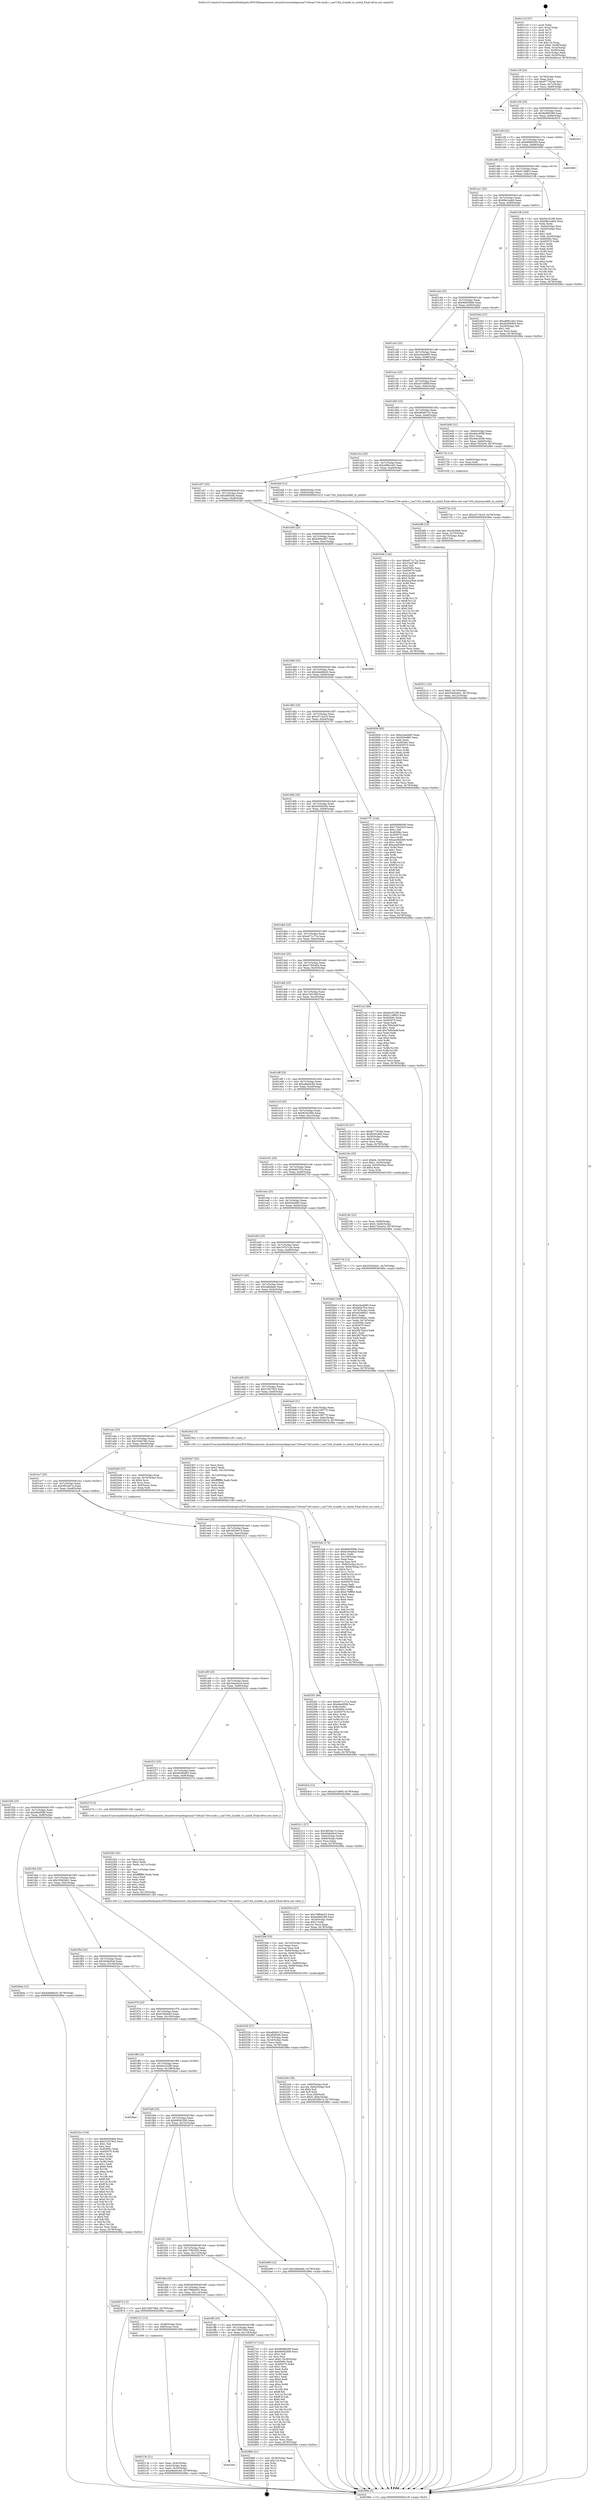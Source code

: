 digraph "0x401c10" {
  label = "0x401c10 (/mnt/c/Users/mathe/Desktop/tcc/POCII/binaries/extr_linuxdriversmediapcisaa7164saa7164-cards.c_saa7164_i2caddr_to_unitid_Final-ollvm.out::main(0))"
  labelloc = "t"
  node[shape=record]

  Entry [label="",width=0.3,height=0.3,shape=circle,fillcolor=black,style=filled]
  "0x401c3f" [label="{
     0x401c3f [23]\l
     | [instrs]\l
     &nbsp;&nbsp;0x401c3f \<+3\>: mov -0x78(%rbp),%eax\l
     &nbsp;&nbsp;0x401c42 \<+2\>: mov %eax,%ecx\l
     &nbsp;&nbsp;0x401c44 \<+6\>: sub $0x8777934d,%ecx\l
     &nbsp;&nbsp;0x401c4a \<+3\>: mov %eax,-0x7c(%rbp)\l
     &nbsp;&nbsp;0x401c4d \<+3\>: mov %ecx,-0x80(%rbp)\l
     &nbsp;&nbsp;0x401c50 \<+6\>: je 000000000040273a \<main+0xb2a\>\l
  }"]
  "0x40273a" [label="{
     0x40273a\l
  }", style=dashed]
  "0x401c56" [label="{
     0x401c56 [25]\l
     | [instrs]\l
     &nbsp;&nbsp;0x401c56 \<+5\>: jmp 0000000000401c5b \<main+0x4b\>\l
     &nbsp;&nbsp;0x401c5b \<+3\>: mov -0x7c(%rbp),%eax\l
     &nbsp;&nbsp;0x401c5e \<+5\>: sub $0x8e660289,%eax\l
     &nbsp;&nbsp;0x401c63 \<+6\>: mov %eax,-0x84(%rbp)\l
     &nbsp;&nbsp;0x401c69 \<+6\>: je 0000000000402031 \<main+0x421\>\l
  }"]
  Exit [label="",width=0.3,height=0.3,shape=circle,fillcolor=black,style=filled,peripheries=2]
  "0x402031" [label="{
     0x402031\l
  }", style=dashed]
  "0x401c6f" [label="{
     0x401c6f [25]\l
     | [instrs]\l
     &nbsp;&nbsp;0x401c6f \<+5\>: jmp 0000000000401c74 \<main+0x64\>\l
     &nbsp;&nbsp;0x401c74 \<+3\>: mov -0x7c(%rbp),%eax\l
     &nbsp;&nbsp;0x401c77 \<+5\>: sub $0x9099b590,%eax\l
     &nbsp;&nbsp;0x401c7c \<+6\>: mov %eax,-0x88(%rbp)\l
     &nbsp;&nbsp;0x401c82 \<+6\>: je 0000000000402960 \<main+0xd50\>\l
  }"]
  "0x40200c" [label="{
     0x40200c\l
  }", style=dashed]
  "0x402960" [label="{
     0x402960\l
  }", style=dashed]
  "0x401c88" [label="{
     0x401c88 [25]\l
     | [instrs]\l
     &nbsp;&nbsp;0x401c88 \<+5\>: jmp 0000000000401c8d \<main+0x7d\>\l
     &nbsp;&nbsp;0x401c8d \<+3\>: mov -0x7c(%rbp),%eax\l
     &nbsp;&nbsp;0x401c90 \<+5\>: sub $0x91168fc3,%eax\l
     &nbsp;&nbsp;0x401c95 \<+6\>: mov %eax,-0x8c(%rbp)\l
     &nbsp;&nbsp;0x401c9b \<+6\>: je 00000000004021fb \<main+0x5eb\>\l
  }"]
  "0x402880" [label="{
     0x402880 [21]\l
     | [instrs]\l
     &nbsp;&nbsp;0x402880 \<+3\>: mov -0x38(%rbp),%eax\l
     &nbsp;&nbsp;0x402883 \<+7\>: add $0x118,%rsp\l
     &nbsp;&nbsp;0x40288a \<+1\>: pop %rbx\l
     &nbsp;&nbsp;0x40288b \<+2\>: pop %r12\l
     &nbsp;&nbsp;0x40288d \<+2\>: pop %r13\l
     &nbsp;&nbsp;0x40288f \<+2\>: pop %r14\l
     &nbsp;&nbsp;0x402891 \<+2\>: pop %r15\l
     &nbsp;&nbsp;0x402893 \<+1\>: pop %rbp\l
     &nbsp;&nbsp;0x402894 \<+1\>: ret\l
  }"]
  "0x4021fb" [label="{
     0x4021fb [103]\l
     | [instrs]\l
     &nbsp;&nbsp;0x4021fb \<+5\>: mov $0x64c522f6,%eax\l
     &nbsp;&nbsp;0x402200 \<+5\>: mov $0x98e1ede0,%ecx\l
     &nbsp;&nbsp;0x402205 \<+2\>: xor %edx,%edx\l
     &nbsp;&nbsp;0x402207 \<+3\>: mov -0x64(%rbp),%esi\l
     &nbsp;&nbsp;0x40220a \<+3\>: cmp -0x54(%rbp),%esi\l
     &nbsp;&nbsp;0x40220d \<+4\>: setl %dil\l
     &nbsp;&nbsp;0x402211 \<+4\>: and $0x1,%dil\l
     &nbsp;&nbsp;0x402215 \<+4\>: mov %dil,-0x29(%rbp)\l
     &nbsp;&nbsp;0x402219 \<+7\>: mov 0x40506c,%esi\l
     &nbsp;&nbsp;0x402220 \<+8\>: mov 0x405070,%r8d\l
     &nbsp;&nbsp;0x402228 \<+3\>: sub $0x1,%edx\l
     &nbsp;&nbsp;0x40222b \<+3\>: mov %esi,%r9d\l
     &nbsp;&nbsp;0x40222e \<+3\>: add %edx,%r9d\l
     &nbsp;&nbsp;0x402231 \<+4\>: imul %r9d,%esi\l
     &nbsp;&nbsp;0x402235 \<+3\>: and $0x1,%esi\l
     &nbsp;&nbsp;0x402238 \<+3\>: cmp $0x0,%esi\l
     &nbsp;&nbsp;0x40223b \<+4\>: sete %dil\l
     &nbsp;&nbsp;0x40223f \<+4\>: cmp $0xa,%r8d\l
     &nbsp;&nbsp;0x402243 \<+4\>: setl %r10b\l
     &nbsp;&nbsp;0x402247 \<+3\>: mov %dil,%r11b\l
     &nbsp;&nbsp;0x40224a \<+3\>: and %r10b,%r11b\l
     &nbsp;&nbsp;0x40224d \<+3\>: xor %r10b,%dil\l
     &nbsp;&nbsp;0x402250 \<+3\>: or %dil,%r11b\l
     &nbsp;&nbsp;0x402253 \<+4\>: test $0x1,%r11b\l
     &nbsp;&nbsp;0x402257 \<+3\>: cmovne %ecx,%eax\l
     &nbsp;&nbsp;0x40225a \<+3\>: mov %eax,-0x78(%rbp)\l
     &nbsp;&nbsp;0x40225d \<+5\>: jmp 000000000040296e \<main+0xd5e\>\l
  }"]
  "0x401ca1" [label="{
     0x401ca1 [25]\l
     | [instrs]\l
     &nbsp;&nbsp;0x401ca1 \<+5\>: jmp 0000000000401ca6 \<main+0x96\>\l
     &nbsp;&nbsp;0x401ca6 \<+3\>: mov -0x7c(%rbp),%eax\l
     &nbsp;&nbsp;0x401ca9 \<+5\>: sub $0x98e1ede0,%eax\l
     &nbsp;&nbsp;0x401cae \<+6\>: mov %eax,-0x90(%rbp)\l
     &nbsp;&nbsp;0x401cb4 \<+6\>: je 0000000000402262 \<main+0x652\>\l
  }"]
  "0x40272e" [label="{
     0x40272e [12]\l
     | [instrs]\l
     &nbsp;&nbsp;0x40272e \<+7\>: movl $0xcd714a18,-0x78(%rbp)\l
     &nbsp;&nbsp;0x402735 \<+5\>: jmp 000000000040296e \<main+0xd5e\>\l
  }"]
  "0x402262" [label="{
     0x402262 [27]\l
     | [instrs]\l
     &nbsp;&nbsp;0x402262 \<+5\>: mov $0xa99b1a02,%eax\l
     &nbsp;&nbsp;0x402267 \<+5\>: mov $0x46280d03,%ecx\l
     &nbsp;&nbsp;0x40226c \<+3\>: mov -0x29(%rbp),%dl\l
     &nbsp;&nbsp;0x40226f \<+3\>: test $0x1,%dl\l
     &nbsp;&nbsp;0x402272 \<+3\>: cmovne %ecx,%eax\l
     &nbsp;&nbsp;0x402275 \<+3\>: mov %eax,-0x78(%rbp)\l
     &nbsp;&nbsp;0x402278 \<+5\>: jmp 000000000040296e \<main+0xd5e\>\l
  }"]
  "0x401cba" [label="{
     0x401cba [25]\l
     | [instrs]\l
     &nbsp;&nbsp;0x401cba \<+5\>: jmp 0000000000401cbf \<main+0xaf\>\l
     &nbsp;&nbsp;0x401cbf \<+3\>: mov -0x7c(%rbp),%eax\l
     &nbsp;&nbsp;0x401cc2 \<+5\>: sub $0x9e63948e,%eax\l
     &nbsp;&nbsp;0x401cc7 \<+6\>: mov %eax,-0x94(%rbp)\l
     &nbsp;&nbsp;0x401ccd \<+6\>: je 00000000004028b9 \<main+0xca9\>\l
  }"]
  "0x4025f1" [label="{
     0x4025f1 [89]\l
     | [instrs]\l
     &nbsp;&nbsp;0x4025f1 \<+5\>: mov $0xe071c71a,%edx\l
     &nbsp;&nbsp;0x4025f6 \<+5\>: mov $0x46e0f5f6,%esi\l
     &nbsp;&nbsp;0x4025fb \<+3\>: xor %r8d,%r8d\l
     &nbsp;&nbsp;0x4025fe \<+8\>: mov 0x40506c,%r9d\l
     &nbsp;&nbsp;0x402606 \<+8\>: mov 0x405070,%r10d\l
     &nbsp;&nbsp;0x40260e \<+4\>: sub $0x1,%r8d\l
     &nbsp;&nbsp;0x402612 \<+3\>: mov %r9d,%r11d\l
     &nbsp;&nbsp;0x402615 \<+3\>: add %r8d,%r11d\l
     &nbsp;&nbsp;0x402618 \<+4\>: imul %r11d,%r9d\l
     &nbsp;&nbsp;0x40261c \<+4\>: and $0x1,%r9d\l
     &nbsp;&nbsp;0x402620 \<+4\>: cmp $0x0,%r9d\l
     &nbsp;&nbsp;0x402624 \<+3\>: sete %bl\l
     &nbsp;&nbsp;0x402627 \<+4\>: cmp $0xa,%r10d\l
     &nbsp;&nbsp;0x40262b \<+4\>: setl %r14b\l
     &nbsp;&nbsp;0x40262f \<+3\>: mov %bl,%r15b\l
     &nbsp;&nbsp;0x402632 \<+3\>: and %r14b,%r15b\l
     &nbsp;&nbsp;0x402635 \<+3\>: xor %r14b,%bl\l
     &nbsp;&nbsp;0x402638 \<+3\>: or %bl,%r15b\l
     &nbsp;&nbsp;0x40263b \<+4\>: test $0x1,%r15b\l
     &nbsp;&nbsp;0x40263f \<+3\>: cmovne %esi,%edx\l
     &nbsp;&nbsp;0x402642 \<+3\>: mov %edx,-0x78(%rbp)\l
     &nbsp;&nbsp;0x402645 \<+5\>: jmp 000000000040296e \<main+0xd5e\>\l
  }"]
  "0x4028b9" [label="{
     0x4028b9\l
  }", style=dashed]
  "0x401cd3" [label="{
     0x401cd3 [25]\l
     | [instrs]\l
     &nbsp;&nbsp;0x401cd3 \<+5\>: jmp 0000000000401cd8 \<main+0xc8\>\l
     &nbsp;&nbsp;0x401cd8 \<+3\>: mov -0x7c(%rbp),%eax\l
     &nbsp;&nbsp;0x401cdb \<+5\>: sub $0xa24ed485,%eax\l
     &nbsp;&nbsp;0x401ce0 \<+6\>: mov %eax,-0x98(%rbp)\l
     &nbsp;&nbsp;0x401ce6 \<+6\>: je 000000000040293f \<main+0xd2f\>\l
  }"]
  "0x402512" [label="{
     0x402512 [25]\l
     | [instrs]\l
     &nbsp;&nbsp;0x402512 \<+7\>: movl $0x0,-0x74(%rbp)\l
     &nbsp;&nbsp;0x402519 \<+7\>: movl $0x530d2bd1,-0x78(%rbp)\l
     &nbsp;&nbsp;0x402520 \<+6\>: mov %eax,-0x12c(%rbp)\l
     &nbsp;&nbsp;0x402526 \<+5\>: jmp 000000000040296e \<main+0xd5e\>\l
  }"]
  "0x40293f" [label="{
     0x40293f\l
  }", style=dashed]
  "0x401cec" [label="{
     0x401cec [25]\l
     | [instrs]\l
     &nbsp;&nbsp;0x401cec \<+5\>: jmp 0000000000401cf1 \<main+0xe1\>\l
     &nbsp;&nbsp;0x401cf1 \<+3\>: mov -0x7c(%rbp),%eax\l
     &nbsp;&nbsp;0x401cf4 \<+5\>: sub $0xa47cd00f,%eax\l
     &nbsp;&nbsp;0x401cf9 \<+6\>: mov %eax,-0x9c(%rbp)\l
     &nbsp;&nbsp;0x401cff \<+6\>: je 00000000004024d0 \<main+0x8c0\>\l
  }"]
  "0x4024fb" [label="{
     0x4024fb [23]\l
     | [instrs]\l
     &nbsp;&nbsp;0x4024fb \<+10\>: movabs $0x4030b6,%rdi\l
     &nbsp;&nbsp;0x402505 \<+3\>: mov %eax,-0x70(%rbp)\l
     &nbsp;&nbsp;0x402508 \<+3\>: mov -0x70(%rbp),%esi\l
     &nbsp;&nbsp;0x40250b \<+2\>: mov $0x0,%al\l
     &nbsp;&nbsp;0x40250d \<+5\>: call 0000000000401040 \<printf@plt\>\l
     | [calls]\l
     &nbsp;&nbsp;0x401040 \{1\} (unknown)\l
  }"]
  "0x4024d0" [label="{
     0x4024d0 [31]\l
     | [instrs]\l
     &nbsp;&nbsp;0x4024d0 \<+3\>: mov -0x64(%rbp),%eax\l
     &nbsp;&nbsp;0x4024d3 \<+5\>: sub $0xddcc85f6,%eax\l
     &nbsp;&nbsp;0x4024d8 \<+3\>: add $0x1,%eax\l
     &nbsp;&nbsp;0x4024db \<+5\>: add $0xddcc85f6,%eax\l
     &nbsp;&nbsp;0x4024e0 \<+3\>: mov %eax,-0x64(%rbp)\l
     &nbsp;&nbsp;0x4024e3 \<+7\>: movl $0xe72b5a54,-0x78(%rbp)\l
     &nbsp;&nbsp;0x4024ea \<+5\>: jmp 000000000040296e \<main+0xd5e\>\l
  }"]
  "0x401d05" [label="{
     0x401d05 [25]\l
     | [instrs]\l
     &nbsp;&nbsp;0x401d05 \<+5\>: jmp 0000000000401d0a \<main+0xfa\>\l
     &nbsp;&nbsp;0x401d0a \<+3\>: mov -0x7c(%rbp),%eax\l
     &nbsp;&nbsp;0x401d0d \<+5\>: sub $0xa8040133,%eax\l
     &nbsp;&nbsp;0x401d12 \<+6\>: mov %eax,-0xa0(%rbp)\l
     &nbsp;&nbsp;0x401d18 \<+6\>: je 0000000000402722 \<main+0xb12\>\l
  }"]
  "0x4023eb" [label="{
     0x4023eb [174]\l
     | [instrs]\l
     &nbsp;&nbsp;0x4023eb \<+5\>: mov $0x9e63948e,%ecx\l
     &nbsp;&nbsp;0x4023f0 \<+5\>: mov $0x6185e0a5,%edx\l
     &nbsp;&nbsp;0x4023f5 \<+3\>: mov $0x1,%r8b\l
     &nbsp;&nbsp;0x4023f8 \<+6\>: mov -0x128(%rbp),%esi\l
     &nbsp;&nbsp;0x4023fe \<+3\>: imul %eax,%esi\l
     &nbsp;&nbsp;0x402401 \<+3\>: movslq %esi,%r9\l
     &nbsp;&nbsp;0x402404 \<+4\>: mov -0x60(%rbp),%r10\l
     &nbsp;&nbsp;0x402408 \<+4\>: movslq -0x64(%rbp),%r11\l
     &nbsp;&nbsp;0x40240c \<+4\>: shl $0x4,%r11\l
     &nbsp;&nbsp;0x402410 \<+3\>: add %r11,%r10\l
     &nbsp;&nbsp;0x402413 \<+4\>: mov 0x8(%r10),%r10\l
     &nbsp;&nbsp;0x402417 \<+3\>: mov %r9,(%r10)\l
     &nbsp;&nbsp;0x40241a \<+7\>: mov 0x40506c,%eax\l
     &nbsp;&nbsp;0x402421 \<+7\>: mov 0x405070,%esi\l
     &nbsp;&nbsp;0x402428 \<+2\>: mov %eax,%edi\l
     &nbsp;&nbsp;0x40242a \<+6\>: sub $0xb75fff66,%edi\l
     &nbsp;&nbsp;0x402430 \<+3\>: sub $0x1,%edi\l
     &nbsp;&nbsp;0x402433 \<+6\>: add $0xb75fff66,%edi\l
     &nbsp;&nbsp;0x402439 \<+3\>: imul %edi,%eax\l
     &nbsp;&nbsp;0x40243c \<+3\>: and $0x1,%eax\l
     &nbsp;&nbsp;0x40243f \<+3\>: cmp $0x0,%eax\l
     &nbsp;&nbsp;0x402442 \<+3\>: sete %bl\l
     &nbsp;&nbsp;0x402445 \<+3\>: cmp $0xa,%esi\l
     &nbsp;&nbsp;0x402448 \<+4\>: setl %r14b\l
     &nbsp;&nbsp;0x40244c \<+3\>: mov %bl,%r15b\l
     &nbsp;&nbsp;0x40244f \<+4\>: xor $0xff,%r15b\l
     &nbsp;&nbsp;0x402453 \<+3\>: mov %r14b,%r12b\l
     &nbsp;&nbsp;0x402456 \<+4\>: xor $0xff,%r12b\l
     &nbsp;&nbsp;0x40245a \<+4\>: xor $0x1,%r8b\l
     &nbsp;&nbsp;0x40245e \<+3\>: mov %r15b,%r13b\l
     &nbsp;&nbsp;0x402461 \<+4\>: and $0xff,%r13b\l
     &nbsp;&nbsp;0x402465 \<+3\>: and %r8b,%bl\l
     &nbsp;&nbsp;0x402468 \<+3\>: mov %r12b,%al\l
     &nbsp;&nbsp;0x40246b \<+2\>: and $0xff,%al\l
     &nbsp;&nbsp;0x40246d \<+3\>: and %r8b,%r14b\l
     &nbsp;&nbsp;0x402470 \<+3\>: or %bl,%r13b\l
     &nbsp;&nbsp;0x402473 \<+3\>: or %r14b,%al\l
     &nbsp;&nbsp;0x402476 \<+3\>: xor %al,%r13b\l
     &nbsp;&nbsp;0x402479 \<+3\>: or %r12b,%r15b\l
     &nbsp;&nbsp;0x40247c \<+4\>: xor $0xff,%r15b\l
     &nbsp;&nbsp;0x402480 \<+4\>: or $0x1,%r8b\l
     &nbsp;&nbsp;0x402484 \<+3\>: and %r8b,%r15b\l
     &nbsp;&nbsp;0x402487 \<+3\>: or %r15b,%r13b\l
     &nbsp;&nbsp;0x40248a \<+4\>: test $0x1,%r13b\l
     &nbsp;&nbsp;0x40248e \<+3\>: cmovne %edx,%ecx\l
     &nbsp;&nbsp;0x402491 \<+3\>: mov %ecx,-0x78(%rbp)\l
     &nbsp;&nbsp;0x402494 \<+5\>: jmp 000000000040296e \<main+0xd5e\>\l
  }"]
  "0x402722" [label="{
     0x402722 [12]\l
     | [instrs]\l
     &nbsp;&nbsp;0x402722 \<+4\>: mov -0x60(%rbp),%rax\l
     &nbsp;&nbsp;0x402726 \<+3\>: mov %rax,%rdi\l
     &nbsp;&nbsp;0x402729 \<+5\>: call 0000000000401030 \<free@plt\>\l
     | [calls]\l
     &nbsp;&nbsp;0x401030 \{1\} (unknown)\l
  }"]
  "0x401d1e" [label="{
     0x401d1e [25]\l
     | [instrs]\l
     &nbsp;&nbsp;0x401d1e \<+5\>: jmp 0000000000401d23 \<main+0x113\>\l
     &nbsp;&nbsp;0x401d23 \<+3\>: mov -0x7c(%rbp),%eax\l
     &nbsp;&nbsp;0x401d26 \<+5\>: sub $0xa99b1a02,%eax\l
     &nbsp;&nbsp;0x401d2b \<+6\>: mov %eax,-0xa4(%rbp)\l
     &nbsp;&nbsp;0x401d31 \<+6\>: je 00000000004024ef \<main+0x8df\>\l
  }"]
  "0x4023b7" [label="{
     0x4023b7 [52]\l
     | [instrs]\l
     &nbsp;&nbsp;0x4023b7 \<+2\>: xor %ecx,%ecx\l
     &nbsp;&nbsp;0x4023b9 \<+5\>: mov $0x2,%edx\l
     &nbsp;&nbsp;0x4023be \<+6\>: mov %edx,-0x124(%rbp)\l
     &nbsp;&nbsp;0x4023c4 \<+1\>: cltd\l
     &nbsp;&nbsp;0x4023c5 \<+6\>: mov -0x124(%rbp),%esi\l
     &nbsp;&nbsp;0x4023cb \<+2\>: idiv %esi\l
     &nbsp;&nbsp;0x4023cd \<+6\>: imul $0xfffffffe,%edx,%edx\l
     &nbsp;&nbsp;0x4023d3 \<+2\>: mov %ecx,%edi\l
     &nbsp;&nbsp;0x4023d5 \<+2\>: sub %edx,%edi\l
     &nbsp;&nbsp;0x4023d7 \<+2\>: mov %ecx,%edx\l
     &nbsp;&nbsp;0x4023d9 \<+3\>: sub $0x1,%edx\l
     &nbsp;&nbsp;0x4023dc \<+2\>: add %edx,%edi\l
     &nbsp;&nbsp;0x4023de \<+2\>: sub %edi,%ecx\l
     &nbsp;&nbsp;0x4023e0 \<+6\>: mov %ecx,-0x128(%rbp)\l
     &nbsp;&nbsp;0x4023e6 \<+5\>: call 0000000000401160 \<next_i\>\l
     | [calls]\l
     &nbsp;&nbsp;0x401160 \{1\} (/mnt/c/Users/mathe/Desktop/tcc/POCII/binaries/extr_linuxdriversmediapcisaa7164saa7164-cards.c_saa7164_i2caddr_to_unitid_Final-ollvm.out::next_i)\l
  }"]
  "0x4024ef" [label="{
     0x4024ef [12]\l
     | [instrs]\l
     &nbsp;&nbsp;0x4024ef \<+4\>: mov -0x60(%rbp),%rdi\l
     &nbsp;&nbsp;0x4024f3 \<+3\>: mov -0x50(%rbp),%esi\l
     &nbsp;&nbsp;0x4024f6 \<+5\>: call 0000000000401410 \<saa7164_i2mymycaddr_to_unitid\>\l
     | [calls]\l
     &nbsp;&nbsp;0x401410 \{1\} (/mnt/c/Users/mathe/Desktop/tcc/POCII/binaries/extr_linuxdriversmediapcisaa7164saa7164-cards.c_saa7164_i2caddr_to_unitid_Final-ollvm.out::saa7164_i2mymycaddr_to_unitid)\l
  }"]
  "0x401d37" [label="{
     0x401d37 [25]\l
     | [instrs]\l
     &nbsp;&nbsp;0x401d37 \<+5\>: jmp 0000000000401d3c \<main+0x12c\>\l
     &nbsp;&nbsp;0x401d3c \<+3\>: mov -0x7c(%rbp),%eax\l
     &nbsp;&nbsp;0x401d3f \<+5\>: sub $0xaf4f5a9c,%eax\l
     &nbsp;&nbsp;0x401d44 \<+6\>: mov %eax,-0xa8(%rbp)\l
     &nbsp;&nbsp;0x401d4a \<+6\>: je 0000000000402546 \<main+0x936\>\l
  }"]
  "0x4022eb" [label="{
     0x4022eb [38]\l
     | [instrs]\l
     &nbsp;&nbsp;0x4022eb \<+4\>: mov -0x60(%rbp),%rdi\l
     &nbsp;&nbsp;0x4022ef \<+4\>: movslq -0x64(%rbp),%r8\l
     &nbsp;&nbsp;0x4022f3 \<+4\>: shl $0x4,%r8\l
     &nbsp;&nbsp;0x4022f7 \<+3\>: add %r8,%rdi\l
     &nbsp;&nbsp;0x4022fa \<+4\>: mov %rax,0x8(%rdi)\l
     &nbsp;&nbsp;0x4022fe \<+7\>: movl $0x0,-0x6c(%rbp)\l
     &nbsp;&nbsp;0x402305 \<+7\>: movl $0x3d539e7d,-0x78(%rbp)\l
     &nbsp;&nbsp;0x40230c \<+5\>: jmp 000000000040296e \<main+0xd5e\>\l
  }"]
  "0x402546" [label="{
     0x402546 [144]\l
     | [instrs]\l
     &nbsp;&nbsp;0x402546 \<+5\>: mov $0xe071c71a,%eax\l
     &nbsp;&nbsp;0x40254b \<+5\>: mov $0x334d7df2,%ecx\l
     &nbsp;&nbsp;0x402550 \<+2\>: mov $0x1,%dl\l
     &nbsp;&nbsp;0x402552 \<+7\>: mov 0x40506c,%esi\l
     &nbsp;&nbsp;0x402559 \<+7\>: mov 0x405070,%edi\l
     &nbsp;&nbsp;0x402560 \<+3\>: mov %esi,%r8d\l
     &nbsp;&nbsp;0x402563 \<+7\>: sub $0xb2a28a0,%r8d\l
     &nbsp;&nbsp;0x40256a \<+4\>: sub $0x1,%r8d\l
     &nbsp;&nbsp;0x40256e \<+7\>: add $0xb2a28a0,%r8d\l
     &nbsp;&nbsp;0x402575 \<+4\>: imul %r8d,%esi\l
     &nbsp;&nbsp;0x402579 \<+3\>: and $0x1,%esi\l
     &nbsp;&nbsp;0x40257c \<+3\>: cmp $0x0,%esi\l
     &nbsp;&nbsp;0x40257f \<+4\>: sete %r9b\l
     &nbsp;&nbsp;0x402583 \<+3\>: cmp $0xa,%edi\l
     &nbsp;&nbsp;0x402586 \<+4\>: setl %r10b\l
     &nbsp;&nbsp;0x40258a \<+3\>: mov %r9b,%r11b\l
     &nbsp;&nbsp;0x40258d \<+4\>: xor $0xff,%r11b\l
     &nbsp;&nbsp;0x402591 \<+3\>: mov %r10b,%bl\l
     &nbsp;&nbsp;0x402594 \<+3\>: xor $0xff,%bl\l
     &nbsp;&nbsp;0x402597 \<+3\>: xor $0x0,%dl\l
     &nbsp;&nbsp;0x40259a \<+3\>: mov %r11b,%r14b\l
     &nbsp;&nbsp;0x40259d \<+4\>: and $0x0,%r14b\l
     &nbsp;&nbsp;0x4025a1 \<+3\>: and %dl,%r9b\l
     &nbsp;&nbsp;0x4025a4 \<+3\>: mov %bl,%r15b\l
     &nbsp;&nbsp;0x4025a7 \<+4\>: and $0x0,%r15b\l
     &nbsp;&nbsp;0x4025ab \<+3\>: and %dl,%r10b\l
     &nbsp;&nbsp;0x4025ae \<+3\>: or %r9b,%r14b\l
     &nbsp;&nbsp;0x4025b1 \<+3\>: or %r10b,%r15b\l
     &nbsp;&nbsp;0x4025b4 \<+3\>: xor %r15b,%r14b\l
     &nbsp;&nbsp;0x4025b7 \<+3\>: or %bl,%r11b\l
     &nbsp;&nbsp;0x4025ba \<+4\>: xor $0xff,%r11b\l
     &nbsp;&nbsp;0x4025be \<+3\>: or $0x0,%dl\l
     &nbsp;&nbsp;0x4025c1 \<+3\>: and %dl,%r11b\l
     &nbsp;&nbsp;0x4025c4 \<+3\>: or %r11b,%r14b\l
     &nbsp;&nbsp;0x4025c7 \<+4\>: test $0x1,%r14b\l
     &nbsp;&nbsp;0x4025cb \<+3\>: cmovne %ecx,%eax\l
     &nbsp;&nbsp;0x4025ce \<+3\>: mov %eax,-0x78(%rbp)\l
     &nbsp;&nbsp;0x4025d1 \<+5\>: jmp 000000000040296e \<main+0xd5e\>\l
  }"]
  "0x401d50" [label="{
     0x401d50 [25]\l
     | [instrs]\l
     &nbsp;&nbsp;0x401d50 \<+5\>: jmp 0000000000401d55 \<main+0x145\>\l
     &nbsp;&nbsp;0x401d55 \<+3\>: mov -0x7c(%rbp),%eax\l
     &nbsp;&nbsp;0x401d58 \<+5\>: sub $0xb50bc6b7,%eax\l
     &nbsp;&nbsp;0x401d5d \<+6\>: mov %eax,-0xac(%rbp)\l
     &nbsp;&nbsp;0x401d63 \<+6\>: je 0000000000402895 \<main+0xc85\>\l
  }"]
  "0x4022b6" [label="{
     0x4022b6 [53]\l
     | [instrs]\l
     &nbsp;&nbsp;0x4022b6 \<+6\>: mov -0x120(%rbp),%ecx\l
     &nbsp;&nbsp;0x4022bc \<+3\>: imul %eax,%ecx\l
     &nbsp;&nbsp;0x4022bf \<+3\>: movslq %ecx,%r8\l
     &nbsp;&nbsp;0x4022c2 \<+4\>: mov -0x60(%rbp),%r9\l
     &nbsp;&nbsp;0x4022c6 \<+4\>: movslq -0x64(%rbp),%r10\l
     &nbsp;&nbsp;0x4022ca \<+4\>: shl $0x4,%r10\l
     &nbsp;&nbsp;0x4022ce \<+3\>: add %r10,%r9\l
     &nbsp;&nbsp;0x4022d1 \<+3\>: mov %r8,(%r9)\l
     &nbsp;&nbsp;0x4022d4 \<+7\>: movl $0x1,-0x68(%rbp)\l
     &nbsp;&nbsp;0x4022db \<+4\>: movslq -0x68(%rbp),%r8\l
     &nbsp;&nbsp;0x4022df \<+4\>: shl $0x3,%r8\l
     &nbsp;&nbsp;0x4022e3 \<+3\>: mov %r8,%rdi\l
     &nbsp;&nbsp;0x4022e6 \<+5\>: call 0000000000401050 \<malloc@plt\>\l
     | [calls]\l
     &nbsp;&nbsp;0x401050 \{1\} (unknown)\l
  }"]
  "0x402895" [label="{
     0x402895\l
  }", style=dashed]
  "0x401d69" [label="{
     0x401d69 [25]\l
     | [instrs]\l
     &nbsp;&nbsp;0x401d69 \<+5\>: jmp 0000000000401d6e \<main+0x15e\>\l
     &nbsp;&nbsp;0x401d6e \<+3\>: mov -0x7c(%rbp),%eax\l
     &nbsp;&nbsp;0x401d71 \<+5\>: sub $0xbde66b20,%eax\l
     &nbsp;&nbsp;0x401d76 \<+6\>: mov %eax,-0xb0(%rbp)\l
     &nbsp;&nbsp;0x401d7c \<+6\>: je 0000000000402656 \<main+0xa46\>\l
  }"]
  "0x402282" [label="{
     0x402282 [52]\l
     | [instrs]\l
     &nbsp;&nbsp;0x402282 \<+2\>: xor %ecx,%ecx\l
     &nbsp;&nbsp;0x402284 \<+5\>: mov $0x2,%edx\l
     &nbsp;&nbsp;0x402289 \<+6\>: mov %edx,-0x11c(%rbp)\l
     &nbsp;&nbsp;0x40228f \<+1\>: cltd\l
     &nbsp;&nbsp;0x402290 \<+6\>: mov -0x11c(%rbp),%esi\l
     &nbsp;&nbsp;0x402296 \<+2\>: idiv %esi\l
     &nbsp;&nbsp;0x402298 \<+6\>: imul $0xfffffffe,%edx,%edx\l
     &nbsp;&nbsp;0x40229e \<+2\>: mov %ecx,%edi\l
     &nbsp;&nbsp;0x4022a0 \<+2\>: sub %edx,%edi\l
     &nbsp;&nbsp;0x4022a2 \<+2\>: mov %ecx,%edx\l
     &nbsp;&nbsp;0x4022a4 \<+3\>: sub $0x1,%edx\l
     &nbsp;&nbsp;0x4022a7 \<+2\>: add %edx,%edi\l
     &nbsp;&nbsp;0x4022a9 \<+2\>: sub %edi,%ecx\l
     &nbsp;&nbsp;0x4022ab \<+6\>: mov %ecx,-0x120(%rbp)\l
     &nbsp;&nbsp;0x4022b1 \<+5\>: call 0000000000401160 \<next_i\>\l
     | [calls]\l
     &nbsp;&nbsp;0x401160 \{1\} (/mnt/c/Users/mathe/Desktop/tcc/POCII/binaries/extr_linuxdriversmediapcisaa7164saa7164-cards.c_saa7164_i2caddr_to_unitid_Final-ollvm.out::next_i)\l
  }"]
  "0x402656" [label="{
     0x402656 [83]\l
     | [instrs]\l
     &nbsp;&nbsp;0x402656 \<+5\>: mov $0xa24ed485,%eax\l
     &nbsp;&nbsp;0x40265b \<+5\>: mov $0x920e985,%ecx\l
     &nbsp;&nbsp;0x402660 \<+2\>: xor %edx,%edx\l
     &nbsp;&nbsp;0x402662 \<+7\>: mov 0x40506c,%esi\l
     &nbsp;&nbsp;0x402669 \<+7\>: mov 0x405070,%edi\l
     &nbsp;&nbsp;0x402670 \<+3\>: sub $0x1,%edx\l
     &nbsp;&nbsp;0x402673 \<+3\>: mov %esi,%r8d\l
     &nbsp;&nbsp;0x402676 \<+3\>: add %edx,%r8d\l
     &nbsp;&nbsp;0x402679 \<+4\>: imul %r8d,%esi\l
     &nbsp;&nbsp;0x40267d \<+3\>: and $0x1,%esi\l
     &nbsp;&nbsp;0x402680 \<+3\>: cmp $0x0,%esi\l
     &nbsp;&nbsp;0x402683 \<+4\>: sete %r9b\l
     &nbsp;&nbsp;0x402687 \<+3\>: cmp $0xa,%edi\l
     &nbsp;&nbsp;0x40268a \<+4\>: setl %r10b\l
     &nbsp;&nbsp;0x40268e \<+3\>: mov %r9b,%r11b\l
     &nbsp;&nbsp;0x402691 \<+3\>: and %r10b,%r11b\l
     &nbsp;&nbsp;0x402694 \<+3\>: xor %r10b,%r9b\l
     &nbsp;&nbsp;0x402697 \<+3\>: or %r9b,%r11b\l
     &nbsp;&nbsp;0x40269a \<+4\>: test $0x1,%r11b\l
     &nbsp;&nbsp;0x40269e \<+3\>: cmovne %ecx,%eax\l
     &nbsp;&nbsp;0x4026a1 \<+3\>: mov %eax,-0x78(%rbp)\l
     &nbsp;&nbsp;0x4026a4 \<+5\>: jmp 000000000040296e \<main+0xd5e\>\l
  }"]
  "0x401d82" [label="{
     0x401d82 [25]\l
     | [instrs]\l
     &nbsp;&nbsp;0x401d82 \<+5\>: jmp 0000000000401d87 \<main+0x177\>\l
     &nbsp;&nbsp;0x401d87 \<+3\>: mov -0x7c(%rbp),%eax\l
     &nbsp;&nbsp;0x401d8a \<+5\>: sub $0xcd714a18,%eax\l
     &nbsp;&nbsp;0x401d8f \<+6\>: mov %eax,-0xb4(%rbp)\l
     &nbsp;&nbsp;0x401d95 \<+6\>: je 0000000000402757 \<main+0xb47\>\l
  }"]
  "0x40218c" [label="{
     0x40218c [23]\l
     | [instrs]\l
     &nbsp;&nbsp;0x40218c \<+4\>: mov %rax,-0x60(%rbp)\l
     &nbsp;&nbsp;0x402190 \<+7\>: movl $0x0,-0x64(%rbp)\l
     &nbsp;&nbsp;0x402197 \<+7\>: movl $0xe72b5a54,-0x78(%rbp)\l
     &nbsp;&nbsp;0x40219e \<+5\>: jmp 000000000040296e \<main+0xd5e\>\l
  }"]
  "0x402757" [label="{
     0x402757 [144]\l
     | [instrs]\l
     &nbsp;&nbsp;0x402757 \<+5\>: mov $0x9099b590,%eax\l
     &nbsp;&nbsp;0x40275c \<+5\>: mov $0x770b3433,%ecx\l
     &nbsp;&nbsp;0x402761 \<+2\>: mov $0x1,%dl\l
     &nbsp;&nbsp;0x402763 \<+7\>: mov 0x40506c,%esi\l
     &nbsp;&nbsp;0x40276a \<+7\>: mov 0x405070,%edi\l
     &nbsp;&nbsp;0x402771 \<+3\>: mov %esi,%r8d\l
     &nbsp;&nbsp;0x402774 \<+7\>: sub $0xae482b99,%r8d\l
     &nbsp;&nbsp;0x40277b \<+4\>: sub $0x1,%r8d\l
     &nbsp;&nbsp;0x40277f \<+7\>: add $0xae482b99,%r8d\l
     &nbsp;&nbsp;0x402786 \<+4\>: imul %r8d,%esi\l
     &nbsp;&nbsp;0x40278a \<+3\>: and $0x1,%esi\l
     &nbsp;&nbsp;0x40278d \<+3\>: cmp $0x0,%esi\l
     &nbsp;&nbsp;0x402790 \<+4\>: sete %r9b\l
     &nbsp;&nbsp;0x402794 \<+3\>: cmp $0xa,%edi\l
     &nbsp;&nbsp;0x402797 \<+4\>: setl %r10b\l
     &nbsp;&nbsp;0x40279b \<+3\>: mov %r9b,%r11b\l
     &nbsp;&nbsp;0x40279e \<+4\>: xor $0xff,%r11b\l
     &nbsp;&nbsp;0x4027a2 \<+3\>: mov %r10b,%bl\l
     &nbsp;&nbsp;0x4027a5 \<+3\>: xor $0xff,%bl\l
     &nbsp;&nbsp;0x4027a8 \<+3\>: xor $0x0,%dl\l
     &nbsp;&nbsp;0x4027ab \<+3\>: mov %r11b,%r14b\l
     &nbsp;&nbsp;0x4027ae \<+4\>: and $0x0,%r14b\l
     &nbsp;&nbsp;0x4027b2 \<+3\>: and %dl,%r9b\l
     &nbsp;&nbsp;0x4027b5 \<+3\>: mov %bl,%r15b\l
     &nbsp;&nbsp;0x4027b8 \<+4\>: and $0x0,%r15b\l
     &nbsp;&nbsp;0x4027bc \<+3\>: and %dl,%r10b\l
     &nbsp;&nbsp;0x4027bf \<+3\>: or %r9b,%r14b\l
     &nbsp;&nbsp;0x4027c2 \<+3\>: or %r10b,%r15b\l
     &nbsp;&nbsp;0x4027c5 \<+3\>: xor %r15b,%r14b\l
     &nbsp;&nbsp;0x4027c8 \<+3\>: or %bl,%r11b\l
     &nbsp;&nbsp;0x4027cb \<+4\>: xor $0xff,%r11b\l
     &nbsp;&nbsp;0x4027cf \<+3\>: or $0x0,%dl\l
     &nbsp;&nbsp;0x4027d2 \<+3\>: and %dl,%r11b\l
     &nbsp;&nbsp;0x4027d5 \<+3\>: or %r11b,%r14b\l
     &nbsp;&nbsp;0x4027d8 \<+4\>: test $0x1,%r14b\l
     &nbsp;&nbsp;0x4027dc \<+3\>: cmovne %ecx,%eax\l
     &nbsp;&nbsp;0x4027df \<+3\>: mov %eax,-0x78(%rbp)\l
     &nbsp;&nbsp;0x4027e2 \<+5\>: jmp 000000000040296e \<main+0xd5e\>\l
  }"]
  "0x401d9b" [label="{
     0x401d9b [25]\l
     | [instrs]\l
     &nbsp;&nbsp;0x401d9b \<+5\>: jmp 0000000000401da0 \<main+0x190\>\l
     &nbsp;&nbsp;0x401da0 \<+3\>: mov -0x7c(%rbp),%eax\l
     &nbsp;&nbsp;0x401da3 \<+5\>: sub $0xd350a50b,%eax\l
     &nbsp;&nbsp;0x401da8 \<+6\>: mov %eax,-0xb8(%rbp)\l
     &nbsp;&nbsp;0x401dae \<+6\>: je 0000000000402125 \<main+0x515\>\l
  }"]
  "0x40213e" [label="{
     0x40213e [21]\l
     | [instrs]\l
     &nbsp;&nbsp;0x40213e \<+3\>: mov %eax,-0x4c(%rbp)\l
     &nbsp;&nbsp;0x402141 \<+3\>: mov -0x4c(%rbp),%eax\l
     &nbsp;&nbsp;0x402144 \<+3\>: mov %eax,-0x30(%rbp)\l
     &nbsp;&nbsp;0x402147 \<+7\>: movl $0xe8dd4c6d,-0x78(%rbp)\l
     &nbsp;&nbsp;0x40214e \<+5\>: jmp 000000000040296e \<main+0xd5e\>\l
  }"]
  "0x402125" [label="{
     0x402125\l
  }", style=dashed]
  "0x401db4" [label="{
     0x401db4 [25]\l
     | [instrs]\l
     &nbsp;&nbsp;0x401db4 \<+5\>: jmp 0000000000401db9 \<main+0x1a9\>\l
     &nbsp;&nbsp;0x401db9 \<+3\>: mov -0x7c(%rbp),%eax\l
     &nbsp;&nbsp;0x401dbc \<+5\>: sub $0xe071c71a,%eax\l
     &nbsp;&nbsp;0x401dc1 \<+6\>: mov %eax,-0xbc(%rbp)\l
     &nbsp;&nbsp;0x401dc7 \<+6\>: je 0000000000402918 \<main+0xd08\>\l
  }"]
  "0x401ff3" [label="{
     0x401ff3 [25]\l
     | [instrs]\l
     &nbsp;&nbsp;0x401ff3 \<+5\>: jmp 0000000000401ff8 \<main+0x3e8\>\l
     &nbsp;&nbsp;0x401ff8 \<+3\>: mov -0x7c(%rbp),%eax\l
     &nbsp;&nbsp;0x401ffb \<+5\>: sub $0x7d95796d,%eax\l
     &nbsp;&nbsp;0x402000 \<+6\>: mov %eax,-0x118(%rbp)\l
     &nbsp;&nbsp;0x402006 \<+6\>: je 0000000000402880 \<main+0xc70\>\l
  }"]
  "0x402918" [label="{
     0x402918\l
  }", style=dashed]
  "0x401dcd" [label="{
     0x401dcd [25]\l
     | [instrs]\l
     &nbsp;&nbsp;0x401dcd \<+5\>: jmp 0000000000401dd2 \<main+0x1c2\>\l
     &nbsp;&nbsp;0x401dd2 \<+3\>: mov -0x7c(%rbp),%eax\l
     &nbsp;&nbsp;0x401dd5 \<+5\>: sub $0xe72b5a54,%eax\l
     &nbsp;&nbsp;0x401dda \<+6\>: mov %eax,-0xc0(%rbp)\l
     &nbsp;&nbsp;0x401de0 \<+6\>: je 00000000004021a3 \<main+0x593\>\l
  }"]
  "0x402131" [label="{
     0x402131 [13]\l
     | [instrs]\l
     &nbsp;&nbsp;0x402131 \<+4\>: mov -0x48(%rbp),%rax\l
     &nbsp;&nbsp;0x402135 \<+4\>: mov 0x8(%rax),%rdi\l
     &nbsp;&nbsp;0x402139 \<+5\>: call 0000000000401060 \<atoi@plt\>\l
     | [calls]\l
     &nbsp;&nbsp;0x401060 \{1\} (unknown)\l
  }"]
  "0x4021a3" [label="{
     0x4021a3 [88]\l
     | [instrs]\l
     &nbsp;&nbsp;0x4021a3 \<+5\>: mov $0x64c522f6,%eax\l
     &nbsp;&nbsp;0x4021a8 \<+5\>: mov $0x91168fc3,%ecx\l
     &nbsp;&nbsp;0x4021ad \<+7\>: mov 0x40506c,%edx\l
     &nbsp;&nbsp;0x4021b4 \<+7\>: mov 0x405070,%esi\l
     &nbsp;&nbsp;0x4021bb \<+2\>: mov %edx,%edi\l
     &nbsp;&nbsp;0x4021bd \<+6\>: sub $0x769a5edf,%edi\l
     &nbsp;&nbsp;0x4021c3 \<+3\>: sub $0x1,%edi\l
     &nbsp;&nbsp;0x4021c6 \<+6\>: add $0x769a5edf,%edi\l
     &nbsp;&nbsp;0x4021cc \<+3\>: imul %edi,%edx\l
     &nbsp;&nbsp;0x4021cf \<+3\>: and $0x1,%edx\l
     &nbsp;&nbsp;0x4021d2 \<+3\>: cmp $0x0,%edx\l
     &nbsp;&nbsp;0x4021d5 \<+4\>: sete %r8b\l
     &nbsp;&nbsp;0x4021d9 \<+3\>: cmp $0xa,%esi\l
     &nbsp;&nbsp;0x4021dc \<+4\>: setl %r9b\l
     &nbsp;&nbsp;0x4021e0 \<+3\>: mov %r8b,%r10b\l
     &nbsp;&nbsp;0x4021e3 \<+3\>: and %r9b,%r10b\l
     &nbsp;&nbsp;0x4021e6 \<+3\>: xor %r9b,%r8b\l
     &nbsp;&nbsp;0x4021e9 \<+3\>: or %r8b,%r10b\l
     &nbsp;&nbsp;0x4021ec \<+4\>: test $0x1,%r10b\l
     &nbsp;&nbsp;0x4021f0 \<+3\>: cmovne %ecx,%eax\l
     &nbsp;&nbsp;0x4021f3 \<+3\>: mov %eax,-0x78(%rbp)\l
     &nbsp;&nbsp;0x4021f6 \<+5\>: jmp 000000000040296e \<main+0xd5e\>\l
  }"]
  "0x401de6" [label="{
     0x401de6 [25]\l
     | [instrs]\l
     &nbsp;&nbsp;0x401de6 \<+5\>: jmp 0000000000401deb \<main+0x1db\>\l
     &nbsp;&nbsp;0x401deb \<+3\>: mov -0x7c(%rbp),%eax\l
     &nbsp;&nbsp;0x401dee \<+5\>: sub $0xe745166f,%eax\l
     &nbsp;&nbsp;0x401df3 \<+6\>: mov %eax,-0xc4(%rbp)\l
     &nbsp;&nbsp;0x401df9 \<+6\>: je 0000000000402746 \<main+0xb36\>\l
  }"]
  "0x401fda" [label="{
     0x401fda [25]\l
     | [instrs]\l
     &nbsp;&nbsp;0x401fda \<+5\>: jmp 0000000000401fdf \<main+0x3cf\>\l
     &nbsp;&nbsp;0x401fdf \<+3\>: mov -0x7c(%rbp),%eax\l
     &nbsp;&nbsp;0x401fe2 \<+5\>: sub $0x798b0e53,%eax\l
     &nbsp;&nbsp;0x401fe7 \<+6\>: mov %eax,-0x114(%rbp)\l
     &nbsp;&nbsp;0x401fed \<+6\>: je 0000000000402131 \<main+0x521\>\l
  }"]
  "0x402746" [label="{
     0x402746\l
  }", style=dashed]
  "0x401dff" [label="{
     0x401dff [25]\l
     | [instrs]\l
     &nbsp;&nbsp;0x401dff \<+5\>: jmp 0000000000401e04 \<main+0x1f4\>\l
     &nbsp;&nbsp;0x401e04 \<+3\>: mov -0x7c(%rbp),%eax\l
     &nbsp;&nbsp;0x401e07 \<+5\>: sub $0xe8dd4c6d,%eax\l
     &nbsp;&nbsp;0x401e0c \<+6\>: mov %eax,-0xc8(%rbp)\l
     &nbsp;&nbsp;0x401e12 \<+6\>: je 0000000000402153 \<main+0x543\>\l
  }"]
  "0x4027e7" [label="{
     0x4027e7 [141]\l
     | [instrs]\l
     &nbsp;&nbsp;0x4027e7 \<+5\>: mov $0x9099b590,%eax\l
     &nbsp;&nbsp;0x4027ec \<+5\>: mov $0x68562509,%ecx\l
     &nbsp;&nbsp;0x4027f1 \<+2\>: mov $0x1,%dl\l
     &nbsp;&nbsp;0x4027f3 \<+2\>: xor %esi,%esi\l
     &nbsp;&nbsp;0x4027f5 \<+7\>: movl $0x0,-0x38(%rbp)\l
     &nbsp;&nbsp;0x4027fc \<+7\>: mov 0x40506c,%edi\l
     &nbsp;&nbsp;0x402803 \<+8\>: mov 0x405070,%r8d\l
     &nbsp;&nbsp;0x40280b \<+3\>: sub $0x1,%esi\l
     &nbsp;&nbsp;0x40280e \<+3\>: mov %edi,%r9d\l
     &nbsp;&nbsp;0x402811 \<+3\>: add %esi,%r9d\l
     &nbsp;&nbsp;0x402814 \<+4\>: imul %r9d,%edi\l
     &nbsp;&nbsp;0x402818 \<+3\>: and $0x1,%edi\l
     &nbsp;&nbsp;0x40281b \<+3\>: cmp $0x0,%edi\l
     &nbsp;&nbsp;0x40281e \<+4\>: sete %r10b\l
     &nbsp;&nbsp;0x402822 \<+4\>: cmp $0xa,%r8d\l
     &nbsp;&nbsp;0x402826 \<+4\>: setl %r11b\l
     &nbsp;&nbsp;0x40282a \<+3\>: mov %r10b,%bl\l
     &nbsp;&nbsp;0x40282d \<+3\>: xor $0xff,%bl\l
     &nbsp;&nbsp;0x402830 \<+3\>: mov %r11b,%r14b\l
     &nbsp;&nbsp;0x402833 \<+4\>: xor $0xff,%r14b\l
     &nbsp;&nbsp;0x402837 \<+3\>: xor $0x0,%dl\l
     &nbsp;&nbsp;0x40283a \<+3\>: mov %bl,%r15b\l
     &nbsp;&nbsp;0x40283d \<+4\>: and $0x0,%r15b\l
     &nbsp;&nbsp;0x402841 \<+3\>: and %dl,%r10b\l
     &nbsp;&nbsp;0x402844 \<+3\>: mov %r14b,%r12b\l
     &nbsp;&nbsp;0x402847 \<+4\>: and $0x0,%r12b\l
     &nbsp;&nbsp;0x40284b \<+3\>: and %dl,%r11b\l
     &nbsp;&nbsp;0x40284e \<+3\>: or %r10b,%r15b\l
     &nbsp;&nbsp;0x402851 \<+3\>: or %r11b,%r12b\l
     &nbsp;&nbsp;0x402854 \<+3\>: xor %r12b,%r15b\l
     &nbsp;&nbsp;0x402857 \<+3\>: or %r14b,%bl\l
     &nbsp;&nbsp;0x40285a \<+3\>: xor $0xff,%bl\l
     &nbsp;&nbsp;0x40285d \<+3\>: or $0x0,%dl\l
     &nbsp;&nbsp;0x402860 \<+2\>: and %dl,%bl\l
     &nbsp;&nbsp;0x402862 \<+3\>: or %bl,%r15b\l
     &nbsp;&nbsp;0x402865 \<+4\>: test $0x1,%r15b\l
     &nbsp;&nbsp;0x402869 \<+3\>: cmovne %ecx,%eax\l
     &nbsp;&nbsp;0x40286c \<+3\>: mov %eax,-0x78(%rbp)\l
     &nbsp;&nbsp;0x40286f \<+5\>: jmp 000000000040296e \<main+0xd5e\>\l
  }"]
  "0x402153" [label="{
     0x402153 [27]\l
     | [instrs]\l
     &nbsp;&nbsp;0x402153 \<+5\>: mov $0x8777934d,%eax\l
     &nbsp;&nbsp;0x402158 \<+5\>: mov $0xf6342d66,%ecx\l
     &nbsp;&nbsp;0x40215d \<+3\>: mov -0x30(%rbp),%edx\l
     &nbsp;&nbsp;0x402160 \<+3\>: cmp $0x0,%edx\l
     &nbsp;&nbsp;0x402163 \<+3\>: cmove %ecx,%eax\l
     &nbsp;&nbsp;0x402166 \<+3\>: mov %eax,-0x78(%rbp)\l
     &nbsp;&nbsp;0x402169 \<+5\>: jmp 000000000040296e \<main+0xd5e\>\l
  }"]
  "0x401e18" [label="{
     0x401e18 [25]\l
     | [instrs]\l
     &nbsp;&nbsp;0x401e18 \<+5\>: jmp 0000000000401e1d \<main+0x20d\>\l
     &nbsp;&nbsp;0x401e1d \<+3\>: mov -0x7c(%rbp),%eax\l
     &nbsp;&nbsp;0x401e20 \<+5\>: sub $0xf6342d66,%eax\l
     &nbsp;&nbsp;0x401e25 \<+6\>: mov %eax,-0xcc(%rbp)\l
     &nbsp;&nbsp;0x401e2b \<+6\>: je 000000000040216e \<main+0x55e\>\l
  }"]
  "0x401fc1" [label="{
     0x401fc1 [25]\l
     | [instrs]\l
     &nbsp;&nbsp;0x401fc1 \<+5\>: jmp 0000000000401fc6 \<main+0x3b6\>\l
     &nbsp;&nbsp;0x401fc6 \<+3\>: mov -0x7c(%rbp),%eax\l
     &nbsp;&nbsp;0x401fc9 \<+5\>: sub $0x770b3433,%eax\l
     &nbsp;&nbsp;0x401fce \<+6\>: mov %eax,-0x110(%rbp)\l
     &nbsp;&nbsp;0x401fd4 \<+6\>: je 00000000004027e7 \<main+0xbd7\>\l
  }"]
  "0x40216e" [label="{
     0x40216e [30]\l
     | [instrs]\l
     &nbsp;&nbsp;0x40216e \<+7\>: movl $0x64,-0x50(%rbp)\l
     &nbsp;&nbsp;0x402175 \<+7\>: movl $0x1,-0x54(%rbp)\l
     &nbsp;&nbsp;0x40217c \<+4\>: movslq -0x54(%rbp),%rax\l
     &nbsp;&nbsp;0x402180 \<+4\>: shl $0x4,%rax\l
     &nbsp;&nbsp;0x402184 \<+3\>: mov %rax,%rdi\l
     &nbsp;&nbsp;0x402187 \<+5\>: call 0000000000401050 \<malloc@plt\>\l
     | [calls]\l
     &nbsp;&nbsp;0x401050 \{1\} (unknown)\l
  }"]
  "0x401e31" [label="{
     0x401e31 [25]\l
     | [instrs]\l
     &nbsp;&nbsp;0x401e31 \<+5\>: jmp 0000000000401e36 \<main+0x226\>\l
     &nbsp;&nbsp;0x401e36 \<+3\>: mov -0x7c(%rbp),%eax\l
     &nbsp;&nbsp;0x401e39 \<+5\>: sub $0xfebb7f1b,%eax\l
     &nbsp;&nbsp;0x401e3e \<+6\>: mov %eax,-0xd0(%rbp)\l
     &nbsp;&nbsp;0x401e44 \<+6\>: je 0000000000402716 \<main+0xb06\>\l
  }"]
  "0x402874" [label="{
     0x402874 [12]\l
     | [instrs]\l
     &nbsp;&nbsp;0x402874 \<+7\>: movl $0x7d95796d,-0x78(%rbp)\l
     &nbsp;&nbsp;0x40287b \<+5\>: jmp 000000000040296e \<main+0xd5e\>\l
  }"]
  "0x402716" [label="{
     0x402716 [12]\l
     | [instrs]\l
     &nbsp;&nbsp;0x402716 \<+7\>: movl $0x530d2bd1,-0x78(%rbp)\l
     &nbsp;&nbsp;0x40271d \<+5\>: jmp 000000000040296e \<main+0xd5e\>\l
  }"]
  "0x401e4a" [label="{
     0x401e4a [25]\l
     | [instrs]\l
     &nbsp;&nbsp;0x401e4a \<+5\>: jmp 0000000000401e4f \<main+0x23f\>\l
     &nbsp;&nbsp;0x401e4f \<+3\>: mov -0x7c(%rbp),%eax\l
     &nbsp;&nbsp;0x401e52 \<+5\>: sub $0x920e985,%eax\l
     &nbsp;&nbsp;0x401e57 \<+6\>: mov %eax,-0xd4(%rbp)\l
     &nbsp;&nbsp;0x401e5d \<+6\>: je 00000000004026a9 \<main+0xa99\>\l
  }"]
  "0x401fa8" [label="{
     0x401fa8 [25]\l
     | [instrs]\l
     &nbsp;&nbsp;0x401fa8 \<+5\>: jmp 0000000000401fad \<main+0x39d\>\l
     &nbsp;&nbsp;0x401fad \<+3\>: mov -0x7c(%rbp),%eax\l
     &nbsp;&nbsp;0x401fb0 \<+5\>: sub $0x68562509,%eax\l
     &nbsp;&nbsp;0x401fb5 \<+6\>: mov %eax,-0x10c(%rbp)\l
     &nbsp;&nbsp;0x401fbb \<+6\>: je 0000000000402874 \<main+0xc64\>\l
  }"]
  "0x4026a9" [label="{
     0x4026a9 [109]\l
     | [instrs]\l
     &nbsp;&nbsp;0x4026a9 \<+5\>: mov $0xa24ed485,%eax\l
     &nbsp;&nbsp;0x4026ae \<+5\>: mov $0xfebb7f1b,%ecx\l
     &nbsp;&nbsp;0x4026b3 \<+3\>: mov -0x74(%rbp),%edx\l
     &nbsp;&nbsp;0x4026b6 \<+6\>: add $0xd43d90a1,%edx\l
     &nbsp;&nbsp;0x4026bc \<+3\>: add $0x1,%edx\l
     &nbsp;&nbsp;0x4026bf \<+6\>: sub $0xd43d90a1,%edx\l
     &nbsp;&nbsp;0x4026c5 \<+3\>: mov %edx,-0x74(%rbp)\l
     &nbsp;&nbsp;0x4026c8 \<+7\>: mov 0x40506c,%edx\l
     &nbsp;&nbsp;0x4026cf \<+7\>: mov 0x405070,%esi\l
     &nbsp;&nbsp;0x4026d6 \<+2\>: mov %edx,%edi\l
     &nbsp;&nbsp;0x4026d8 \<+6\>: sub $0x2fb70a2d,%edi\l
     &nbsp;&nbsp;0x4026de \<+3\>: sub $0x1,%edi\l
     &nbsp;&nbsp;0x4026e1 \<+6\>: add $0x2fb70a2d,%edi\l
     &nbsp;&nbsp;0x4026e7 \<+3\>: imul %edi,%edx\l
     &nbsp;&nbsp;0x4026ea \<+3\>: and $0x1,%edx\l
     &nbsp;&nbsp;0x4026ed \<+3\>: cmp $0x0,%edx\l
     &nbsp;&nbsp;0x4026f0 \<+4\>: sete %r8b\l
     &nbsp;&nbsp;0x4026f4 \<+3\>: cmp $0xa,%esi\l
     &nbsp;&nbsp;0x4026f7 \<+4\>: setl %r9b\l
     &nbsp;&nbsp;0x4026fb \<+3\>: mov %r8b,%r10b\l
     &nbsp;&nbsp;0x4026fe \<+3\>: and %r9b,%r10b\l
     &nbsp;&nbsp;0x402701 \<+3\>: xor %r9b,%r8b\l
     &nbsp;&nbsp;0x402704 \<+3\>: or %r8b,%r10b\l
     &nbsp;&nbsp;0x402707 \<+4\>: test $0x1,%r10b\l
     &nbsp;&nbsp;0x40270b \<+3\>: cmovne %ecx,%eax\l
     &nbsp;&nbsp;0x40270e \<+3\>: mov %eax,-0x78(%rbp)\l
     &nbsp;&nbsp;0x402711 \<+5\>: jmp 000000000040296e \<main+0xd5e\>\l
  }"]
  "0x401e63" [label="{
     0x401e63 [25]\l
     | [instrs]\l
     &nbsp;&nbsp;0x401e63 \<+5\>: jmp 0000000000401e68 \<main+0x258\>\l
     &nbsp;&nbsp;0x401e68 \<+3\>: mov -0x7c(%rbp),%eax\l
     &nbsp;&nbsp;0x401e6b \<+5\>: sub $0x197b7c3e,%eax\l
     &nbsp;&nbsp;0x401e70 \<+6\>: mov %eax,-0xd8(%rbp)\l
     &nbsp;&nbsp;0x401e76 \<+6\>: je 00000000004020c1 \<main+0x4b1\>\l
  }"]
  "0x4028ad" [label="{
     0x4028ad\l
  }", style=dashed]
  "0x4020c1" [label="{
     0x4020c1\l
  }", style=dashed]
  "0x401e7c" [label="{
     0x401e7c [25]\l
     | [instrs]\l
     &nbsp;&nbsp;0x401e7c \<+5\>: jmp 0000000000401e81 \<main+0x271\>\l
     &nbsp;&nbsp;0x401e81 \<+3\>: mov -0x7c(%rbp),%eax\l
     &nbsp;&nbsp;0x401e84 \<+5\>: sub $0x2afedaeb,%eax\l
     &nbsp;&nbsp;0x401e89 \<+6\>: mov %eax,-0xdc(%rbp)\l
     &nbsp;&nbsp;0x401e8f \<+6\>: je 00000000004024a5 \<main+0x895\>\l
  }"]
  "0x401f8f" [label="{
     0x401f8f [25]\l
     | [instrs]\l
     &nbsp;&nbsp;0x401f8f \<+5\>: jmp 0000000000401f94 \<main+0x384\>\l
     &nbsp;&nbsp;0x401f94 \<+3\>: mov -0x7c(%rbp),%eax\l
     &nbsp;&nbsp;0x401f97 \<+5\>: sub $0x64c522f6,%eax\l
     &nbsp;&nbsp;0x401f9c \<+6\>: mov %eax,-0x108(%rbp)\l
     &nbsp;&nbsp;0x401fa2 \<+6\>: je 00000000004028ad \<main+0xc9d\>\l
  }"]
  "0x4024a5" [label="{
     0x4024a5 [31]\l
     | [instrs]\l
     &nbsp;&nbsp;0x4024a5 \<+3\>: mov -0x6c(%rbp),%eax\l
     &nbsp;&nbsp;0x4024a8 \<+5\>: add $0xa2180775,%eax\l
     &nbsp;&nbsp;0x4024ad \<+3\>: add $0x1,%eax\l
     &nbsp;&nbsp;0x4024b0 \<+5\>: sub $0xa2180775,%eax\l
     &nbsp;&nbsp;0x4024b5 \<+3\>: mov %eax,-0x6c(%rbp)\l
     &nbsp;&nbsp;0x4024b8 \<+7\>: movl $0x3d539e7d,-0x78(%rbp)\l
     &nbsp;&nbsp;0x4024bf \<+5\>: jmp 000000000040296e \<main+0xd5e\>\l
  }"]
  "0x401e95" [label="{
     0x401e95 [25]\l
     | [instrs]\l
     &nbsp;&nbsp;0x401e95 \<+5\>: jmp 0000000000401e9a \<main+0x28a\>\l
     &nbsp;&nbsp;0x401e9a \<+3\>: mov -0x7c(%rbp),%eax\l
     &nbsp;&nbsp;0x401e9d \<+5\>: sub $0x319379c5,%eax\l
     &nbsp;&nbsp;0x401ea2 \<+6\>: mov %eax,-0xe0(%rbp)\l
     &nbsp;&nbsp;0x401ea8 \<+6\>: je 00000000004023b2 \<main+0x7a2\>\l
  }"]
  "0x402499" [label="{
     0x402499 [12]\l
     | [instrs]\l
     &nbsp;&nbsp;0x402499 \<+7\>: movl $0x2afedaeb,-0x78(%rbp)\l
     &nbsp;&nbsp;0x4024a0 \<+5\>: jmp 000000000040296e \<main+0xd5e\>\l
  }"]
  "0x4023b2" [label="{
     0x4023b2 [5]\l
     | [instrs]\l
     &nbsp;&nbsp;0x4023b2 \<+5\>: call 0000000000401160 \<next_i\>\l
     | [calls]\l
     &nbsp;&nbsp;0x401160 \{1\} (/mnt/c/Users/mathe/Desktop/tcc/POCII/binaries/extr_linuxdriversmediapcisaa7164saa7164-cards.c_saa7164_i2caddr_to_unitid_Final-ollvm.out::next_i)\l
  }"]
  "0x401eae" [label="{
     0x401eae [25]\l
     | [instrs]\l
     &nbsp;&nbsp;0x401eae \<+5\>: jmp 0000000000401eb3 \<main+0x2a3\>\l
     &nbsp;&nbsp;0x401eb3 \<+3\>: mov -0x7c(%rbp),%eax\l
     &nbsp;&nbsp;0x401eb6 \<+5\>: sub $0x334d7df2,%eax\l
     &nbsp;&nbsp;0x401ebb \<+6\>: mov %eax,-0xe4(%rbp)\l
     &nbsp;&nbsp;0x401ec1 \<+6\>: je 00000000004025d6 \<main+0x9c6\>\l
  }"]
  "0x401f76" [label="{
     0x401f76 [25]\l
     | [instrs]\l
     &nbsp;&nbsp;0x401f76 \<+5\>: jmp 0000000000401f7b \<main+0x36b\>\l
     &nbsp;&nbsp;0x401f7b \<+3\>: mov -0x7c(%rbp),%eax\l
     &nbsp;&nbsp;0x401f7e \<+5\>: sub $0x6185e0a5,%eax\l
     &nbsp;&nbsp;0x401f83 \<+6\>: mov %eax,-0x104(%rbp)\l
     &nbsp;&nbsp;0x401f89 \<+6\>: je 0000000000402499 \<main+0x889\>\l
  }"]
  "0x4025d6" [label="{
     0x4025d6 [27]\l
     | [instrs]\l
     &nbsp;&nbsp;0x4025d6 \<+4\>: mov -0x60(%rbp),%rax\l
     &nbsp;&nbsp;0x4025da \<+4\>: movslq -0x74(%rbp),%rcx\l
     &nbsp;&nbsp;0x4025de \<+4\>: shl $0x4,%rcx\l
     &nbsp;&nbsp;0x4025e2 \<+3\>: add %rcx,%rax\l
     &nbsp;&nbsp;0x4025e5 \<+4\>: mov 0x8(%rax),%rax\l
     &nbsp;&nbsp;0x4025e9 \<+3\>: mov %rax,%rdi\l
     &nbsp;&nbsp;0x4025ec \<+5\>: call 0000000000401030 \<free@plt\>\l
     | [calls]\l
     &nbsp;&nbsp;0x401030 \{1\} (unknown)\l
  }"]
  "0x401ec7" [label="{
     0x401ec7 [25]\l
     | [instrs]\l
     &nbsp;&nbsp;0x401ec7 \<+5\>: jmp 0000000000401ecc \<main+0x2bc\>\l
     &nbsp;&nbsp;0x401ecc \<+3\>: mov -0x7c(%rbp),%eax\l
     &nbsp;&nbsp;0x401ecf \<+5\>: sub $0x3852dc7a,%eax\l
     &nbsp;&nbsp;0x401ed4 \<+6\>: mov %eax,-0xe8(%rbp)\l
     &nbsp;&nbsp;0x401eda \<+6\>: je 00000000004024c4 \<main+0x8b4\>\l
  }"]
  "0x40232c" [label="{
     0x40232c [134]\l
     | [instrs]\l
     &nbsp;&nbsp;0x40232c \<+5\>: mov $0x9e63948e,%eax\l
     &nbsp;&nbsp;0x402331 \<+5\>: mov $0x319379c5,%ecx\l
     &nbsp;&nbsp;0x402336 \<+2\>: mov $0x1,%dl\l
     &nbsp;&nbsp;0x402338 \<+2\>: xor %esi,%esi\l
     &nbsp;&nbsp;0x40233a \<+7\>: mov 0x40506c,%edi\l
     &nbsp;&nbsp;0x402341 \<+8\>: mov 0x405070,%r8d\l
     &nbsp;&nbsp;0x402349 \<+3\>: sub $0x1,%esi\l
     &nbsp;&nbsp;0x40234c \<+3\>: mov %edi,%r9d\l
     &nbsp;&nbsp;0x40234f \<+3\>: add %esi,%r9d\l
     &nbsp;&nbsp;0x402352 \<+4\>: imul %r9d,%edi\l
     &nbsp;&nbsp;0x402356 \<+3\>: and $0x1,%edi\l
     &nbsp;&nbsp;0x402359 \<+3\>: cmp $0x0,%edi\l
     &nbsp;&nbsp;0x40235c \<+4\>: sete %r10b\l
     &nbsp;&nbsp;0x402360 \<+4\>: cmp $0xa,%r8d\l
     &nbsp;&nbsp;0x402364 \<+4\>: setl %r11b\l
     &nbsp;&nbsp;0x402368 \<+3\>: mov %r10b,%bl\l
     &nbsp;&nbsp;0x40236b \<+3\>: xor $0xff,%bl\l
     &nbsp;&nbsp;0x40236e \<+3\>: mov %r11b,%r14b\l
     &nbsp;&nbsp;0x402371 \<+4\>: xor $0xff,%r14b\l
     &nbsp;&nbsp;0x402375 \<+3\>: xor $0x0,%dl\l
     &nbsp;&nbsp;0x402378 \<+3\>: mov %bl,%r15b\l
     &nbsp;&nbsp;0x40237b \<+4\>: and $0x0,%r15b\l
     &nbsp;&nbsp;0x40237f \<+3\>: and %dl,%r10b\l
     &nbsp;&nbsp;0x402382 \<+3\>: mov %r14b,%r12b\l
     &nbsp;&nbsp;0x402385 \<+4\>: and $0x0,%r12b\l
     &nbsp;&nbsp;0x402389 \<+3\>: and %dl,%r11b\l
     &nbsp;&nbsp;0x40238c \<+3\>: or %r10b,%r15b\l
     &nbsp;&nbsp;0x40238f \<+3\>: or %r11b,%r12b\l
     &nbsp;&nbsp;0x402392 \<+3\>: xor %r12b,%r15b\l
     &nbsp;&nbsp;0x402395 \<+3\>: or %r14b,%bl\l
     &nbsp;&nbsp;0x402398 \<+3\>: xor $0xff,%bl\l
     &nbsp;&nbsp;0x40239b \<+3\>: or $0x0,%dl\l
     &nbsp;&nbsp;0x40239e \<+2\>: and %dl,%bl\l
     &nbsp;&nbsp;0x4023a0 \<+3\>: or %bl,%r15b\l
     &nbsp;&nbsp;0x4023a3 \<+4\>: test $0x1,%r15b\l
     &nbsp;&nbsp;0x4023a7 \<+3\>: cmovne %ecx,%eax\l
     &nbsp;&nbsp;0x4023aa \<+3\>: mov %eax,-0x78(%rbp)\l
     &nbsp;&nbsp;0x4023ad \<+5\>: jmp 000000000040296e \<main+0xd5e\>\l
  }"]
  "0x4024c4" [label="{
     0x4024c4 [12]\l
     | [instrs]\l
     &nbsp;&nbsp;0x4024c4 \<+7\>: movl $0xa47cd00f,-0x78(%rbp)\l
     &nbsp;&nbsp;0x4024cb \<+5\>: jmp 000000000040296e \<main+0xd5e\>\l
  }"]
  "0x401ee0" [label="{
     0x401ee0 [25]\l
     | [instrs]\l
     &nbsp;&nbsp;0x401ee0 \<+5\>: jmp 0000000000401ee5 \<main+0x2d5\>\l
     &nbsp;&nbsp;0x401ee5 \<+3\>: mov -0x7c(%rbp),%eax\l
     &nbsp;&nbsp;0x401ee8 \<+5\>: sub $0x3d539e7d,%eax\l
     &nbsp;&nbsp;0x401eed \<+6\>: mov %eax,-0xec(%rbp)\l
     &nbsp;&nbsp;0x401ef3 \<+6\>: je 0000000000402311 \<main+0x701\>\l
  }"]
  "0x401f5d" [label="{
     0x401f5d [25]\l
     | [instrs]\l
     &nbsp;&nbsp;0x401f5d \<+5\>: jmp 0000000000401f62 \<main+0x352\>\l
     &nbsp;&nbsp;0x401f62 \<+3\>: mov -0x7c(%rbp),%eax\l
     &nbsp;&nbsp;0x401f65 \<+5\>: sub $0x564bd5c0,%eax\l
     &nbsp;&nbsp;0x401f6a \<+6\>: mov %eax,-0x100(%rbp)\l
     &nbsp;&nbsp;0x401f70 \<+6\>: je 000000000040232c \<main+0x71c\>\l
  }"]
  "0x402311" [label="{
     0x402311 [27]\l
     | [instrs]\l
     &nbsp;&nbsp;0x402311 \<+5\>: mov $0x3852dc7a,%eax\l
     &nbsp;&nbsp;0x402316 \<+5\>: mov $0x564bd5c0,%ecx\l
     &nbsp;&nbsp;0x40231b \<+3\>: mov -0x6c(%rbp),%edx\l
     &nbsp;&nbsp;0x40231e \<+3\>: cmp -0x68(%rbp),%edx\l
     &nbsp;&nbsp;0x402321 \<+3\>: cmovl %ecx,%eax\l
     &nbsp;&nbsp;0x402324 \<+3\>: mov %eax,-0x78(%rbp)\l
     &nbsp;&nbsp;0x402327 \<+5\>: jmp 000000000040296e \<main+0xd5e\>\l
  }"]
  "0x401ef9" [label="{
     0x401ef9 [25]\l
     | [instrs]\l
     &nbsp;&nbsp;0x401ef9 \<+5\>: jmp 0000000000401efe \<main+0x2ee\>\l
     &nbsp;&nbsp;0x401efe \<+3\>: mov -0x7c(%rbp),%eax\l
     &nbsp;&nbsp;0x401f01 \<+5\>: sub $0x3eda0ccd,%eax\l
     &nbsp;&nbsp;0x401f06 \<+6\>: mov %eax,-0xf0(%rbp)\l
     &nbsp;&nbsp;0x401f0c \<+6\>: je 0000000000402016 \<main+0x406\>\l
  }"]
  "0x40252b" [label="{
     0x40252b [27]\l
     | [instrs]\l
     &nbsp;&nbsp;0x40252b \<+5\>: mov $0xa8040133,%eax\l
     &nbsp;&nbsp;0x402530 \<+5\>: mov $0xaf4f5a9c,%ecx\l
     &nbsp;&nbsp;0x402535 \<+3\>: mov -0x74(%rbp),%edx\l
     &nbsp;&nbsp;0x402538 \<+3\>: cmp -0x54(%rbp),%edx\l
     &nbsp;&nbsp;0x40253b \<+3\>: cmovl %ecx,%eax\l
     &nbsp;&nbsp;0x40253e \<+3\>: mov %eax,-0x78(%rbp)\l
     &nbsp;&nbsp;0x402541 \<+5\>: jmp 000000000040296e \<main+0xd5e\>\l
  }"]
  "0x402016" [label="{
     0x402016 [27]\l
     | [instrs]\l
     &nbsp;&nbsp;0x402016 \<+5\>: mov $0x798b0e53,%eax\l
     &nbsp;&nbsp;0x40201b \<+5\>: mov $0x8e660289,%ecx\l
     &nbsp;&nbsp;0x402020 \<+3\>: mov -0x34(%rbp),%edx\l
     &nbsp;&nbsp;0x402023 \<+3\>: cmp $0x2,%edx\l
     &nbsp;&nbsp;0x402026 \<+3\>: cmovne %ecx,%eax\l
     &nbsp;&nbsp;0x402029 \<+3\>: mov %eax,-0x78(%rbp)\l
     &nbsp;&nbsp;0x40202c \<+5\>: jmp 000000000040296e \<main+0xd5e\>\l
  }"]
  "0x401f12" [label="{
     0x401f12 [25]\l
     | [instrs]\l
     &nbsp;&nbsp;0x401f12 \<+5\>: jmp 0000000000401f17 \<main+0x307\>\l
     &nbsp;&nbsp;0x401f17 \<+3\>: mov -0x7c(%rbp),%eax\l
     &nbsp;&nbsp;0x401f1a \<+5\>: sub $0x46280d03,%eax\l
     &nbsp;&nbsp;0x401f1f \<+6\>: mov %eax,-0xf4(%rbp)\l
     &nbsp;&nbsp;0x401f25 \<+6\>: je 000000000040227d \<main+0x66d\>\l
  }"]
  "0x40296e" [label="{
     0x40296e [5]\l
     | [instrs]\l
     &nbsp;&nbsp;0x40296e \<+5\>: jmp 0000000000401c3f \<main+0x2f\>\l
  }"]
  "0x401c10" [label="{
     0x401c10 [47]\l
     | [instrs]\l
     &nbsp;&nbsp;0x401c10 \<+1\>: push %rbp\l
     &nbsp;&nbsp;0x401c11 \<+3\>: mov %rsp,%rbp\l
     &nbsp;&nbsp;0x401c14 \<+2\>: push %r15\l
     &nbsp;&nbsp;0x401c16 \<+2\>: push %r14\l
     &nbsp;&nbsp;0x401c18 \<+2\>: push %r13\l
     &nbsp;&nbsp;0x401c1a \<+2\>: push %r12\l
     &nbsp;&nbsp;0x401c1c \<+1\>: push %rbx\l
     &nbsp;&nbsp;0x401c1d \<+7\>: sub $0x118,%rsp\l
     &nbsp;&nbsp;0x401c24 \<+7\>: movl $0x0,-0x38(%rbp)\l
     &nbsp;&nbsp;0x401c2b \<+3\>: mov %edi,-0x3c(%rbp)\l
     &nbsp;&nbsp;0x401c2e \<+4\>: mov %rsi,-0x48(%rbp)\l
     &nbsp;&nbsp;0x401c32 \<+3\>: mov -0x3c(%rbp),%edi\l
     &nbsp;&nbsp;0x401c35 \<+3\>: mov %edi,-0x34(%rbp)\l
     &nbsp;&nbsp;0x401c38 \<+7\>: movl $0x3eda0ccd,-0x78(%rbp)\l
  }"]
  "0x401f44" [label="{
     0x401f44 [25]\l
     | [instrs]\l
     &nbsp;&nbsp;0x401f44 \<+5\>: jmp 0000000000401f49 \<main+0x339\>\l
     &nbsp;&nbsp;0x401f49 \<+3\>: mov -0x7c(%rbp),%eax\l
     &nbsp;&nbsp;0x401f4c \<+5\>: sub $0x530d2bd1,%eax\l
     &nbsp;&nbsp;0x401f51 \<+6\>: mov %eax,-0xfc(%rbp)\l
     &nbsp;&nbsp;0x401f57 \<+6\>: je 000000000040252b \<main+0x91b\>\l
  }"]
  "0x40227d" [label="{
     0x40227d [5]\l
     | [instrs]\l
     &nbsp;&nbsp;0x40227d \<+5\>: call 0000000000401160 \<next_i\>\l
     | [calls]\l
     &nbsp;&nbsp;0x401160 \{1\} (/mnt/c/Users/mathe/Desktop/tcc/POCII/binaries/extr_linuxdriversmediapcisaa7164saa7164-cards.c_saa7164_i2caddr_to_unitid_Final-ollvm.out::next_i)\l
  }"]
  "0x401f2b" [label="{
     0x401f2b [25]\l
     | [instrs]\l
     &nbsp;&nbsp;0x401f2b \<+5\>: jmp 0000000000401f30 \<main+0x320\>\l
     &nbsp;&nbsp;0x401f30 \<+3\>: mov -0x7c(%rbp),%eax\l
     &nbsp;&nbsp;0x401f33 \<+5\>: sub $0x46e0f5f6,%eax\l
     &nbsp;&nbsp;0x401f38 \<+6\>: mov %eax,-0xf8(%rbp)\l
     &nbsp;&nbsp;0x401f3e \<+6\>: je 000000000040264a \<main+0xa3a\>\l
  }"]
  "0x40264a" [label="{
     0x40264a [12]\l
     | [instrs]\l
     &nbsp;&nbsp;0x40264a \<+7\>: movl $0xbde66b20,-0x78(%rbp)\l
     &nbsp;&nbsp;0x402651 \<+5\>: jmp 000000000040296e \<main+0xd5e\>\l
  }"]
  Entry -> "0x401c10" [label=" 1"]
  "0x401c3f" -> "0x40273a" [label=" 0"]
  "0x401c3f" -> "0x401c56" [label=" 33"]
  "0x402880" -> Exit [label=" 1"]
  "0x401c56" -> "0x402031" [label=" 0"]
  "0x401c56" -> "0x401c6f" [label=" 33"]
  "0x401ff3" -> "0x40200c" [label=" 0"]
  "0x401c6f" -> "0x402960" [label=" 0"]
  "0x401c6f" -> "0x401c88" [label=" 33"]
  "0x401ff3" -> "0x402880" [label=" 1"]
  "0x401c88" -> "0x4021fb" [label=" 2"]
  "0x401c88" -> "0x401ca1" [label=" 31"]
  "0x402874" -> "0x40296e" [label=" 1"]
  "0x401ca1" -> "0x402262" [label=" 2"]
  "0x401ca1" -> "0x401cba" [label=" 29"]
  "0x4027e7" -> "0x40296e" [label=" 1"]
  "0x401cba" -> "0x4028b9" [label=" 0"]
  "0x401cba" -> "0x401cd3" [label=" 29"]
  "0x402757" -> "0x40296e" [label=" 1"]
  "0x401cd3" -> "0x40293f" [label=" 0"]
  "0x401cd3" -> "0x401cec" [label=" 29"]
  "0x40272e" -> "0x40296e" [label=" 1"]
  "0x401cec" -> "0x4024d0" [label=" 1"]
  "0x401cec" -> "0x401d05" [label=" 28"]
  "0x402722" -> "0x40272e" [label=" 1"]
  "0x401d05" -> "0x402722" [label=" 1"]
  "0x401d05" -> "0x401d1e" [label=" 27"]
  "0x402716" -> "0x40296e" [label=" 1"]
  "0x401d1e" -> "0x4024ef" [label=" 1"]
  "0x401d1e" -> "0x401d37" [label=" 26"]
  "0x4026a9" -> "0x40296e" [label=" 1"]
  "0x401d37" -> "0x402546" [label=" 1"]
  "0x401d37" -> "0x401d50" [label=" 25"]
  "0x402656" -> "0x40296e" [label=" 1"]
  "0x401d50" -> "0x402895" [label=" 0"]
  "0x401d50" -> "0x401d69" [label=" 25"]
  "0x40264a" -> "0x40296e" [label=" 1"]
  "0x401d69" -> "0x402656" [label=" 1"]
  "0x401d69" -> "0x401d82" [label=" 24"]
  "0x4025f1" -> "0x40296e" [label=" 1"]
  "0x401d82" -> "0x402757" [label=" 1"]
  "0x401d82" -> "0x401d9b" [label=" 23"]
  "0x4025d6" -> "0x4025f1" [label=" 1"]
  "0x401d9b" -> "0x402125" [label=" 0"]
  "0x401d9b" -> "0x401db4" [label=" 23"]
  "0x402546" -> "0x40296e" [label=" 1"]
  "0x401db4" -> "0x402918" [label=" 0"]
  "0x401db4" -> "0x401dcd" [label=" 23"]
  "0x40252b" -> "0x40296e" [label=" 2"]
  "0x401dcd" -> "0x4021a3" [label=" 2"]
  "0x401dcd" -> "0x401de6" [label=" 21"]
  "0x402512" -> "0x40296e" [label=" 1"]
  "0x401de6" -> "0x402746" [label=" 0"]
  "0x401de6" -> "0x401dff" [label=" 21"]
  "0x4024ef" -> "0x4024fb" [label=" 1"]
  "0x401dff" -> "0x402153" [label=" 1"]
  "0x401dff" -> "0x401e18" [label=" 20"]
  "0x4024d0" -> "0x40296e" [label=" 1"]
  "0x401e18" -> "0x40216e" [label=" 1"]
  "0x401e18" -> "0x401e31" [label=" 19"]
  "0x4024a5" -> "0x40296e" [label=" 1"]
  "0x401e31" -> "0x402716" [label=" 1"]
  "0x401e31" -> "0x401e4a" [label=" 18"]
  "0x402499" -> "0x40296e" [label=" 1"]
  "0x401e4a" -> "0x4026a9" [label=" 1"]
  "0x401e4a" -> "0x401e63" [label=" 17"]
  "0x4023b7" -> "0x4023eb" [label=" 1"]
  "0x401e63" -> "0x4020c1" [label=" 0"]
  "0x401e63" -> "0x401e7c" [label=" 17"]
  "0x4023b2" -> "0x4023b7" [label=" 1"]
  "0x401e7c" -> "0x4024a5" [label=" 1"]
  "0x401e7c" -> "0x401e95" [label=" 16"]
  "0x402311" -> "0x40296e" [label=" 2"]
  "0x401e95" -> "0x4023b2" [label=" 1"]
  "0x401e95" -> "0x401eae" [label=" 15"]
  "0x4022eb" -> "0x40296e" [label=" 1"]
  "0x401eae" -> "0x4025d6" [label=" 1"]
  "0x401eae" -> "0x401ec7" [label=" 14"]
  "0x402282" -> "0x4022b6" [label=" 1"]
  "0x401ec7" -> "0x4024c4" [label=" 1"]
  "0x401ec7" -> "0x401ee0" [label=" 13"]
  "0x40227d" -> "0x402282" [label=" 1"]
  "0x401ee0" -> "0x402311" [label=" 2"]
  "0x401ee0" -> "0x401ef9" [label=" 11"]
  "0x4021fb" -> "0x40296e" [label=" 2"]
  "0x401ef9" -> "0x402016" [label=" 1"]
  "0x401ef9" -> "0x401f12" [label=" 10"]
  "0x402016" -> "0x40296e" [label=" 1"]
  "0x401c10" -> "0x401c3f" [label=" 1"]
  "0x40296e" -> "0x401c3f" [label=" 32"]
  "0x4021a3" -> "0x40296e" [label=" 2"]
  "0x401f12" -> "0x40227d" [label=" 1"]
  "0x401f12" -> "0x401f2b" [label=" 9"]
  "0x40216e" -> "0x40218c" [label=" 1"]
  "0x401f2b" -> "0x40264a" [label=" 1"]
  "0x401f2b" -> "0x401f44" [label=" 8"]
  "0x40218c" -> "0x40296e" [label=" 1"]
  "0x401f44" -> "0x40252b" [label=" 2"]
  "0x401f44" -> "0x401f5d" [label=" 6"]
  "0x402262" -> "0x40296e" [label=" 2"]
  "0x401f5d" -> "0x40232c" [label=" 1"]
  "0x401f5d" -> "0x401f76" [label=" 5"]
  "0x4022b6" -> "0x4022eb" [label=" 1"]
  "0x401f76" -> "0x402499" [label=" 1"]
  "0x401f76" -> "0x401f8f" [label=" 4"]
  "0x40232c" -> "0x40296e" [label=" 1"]
  "0x401f8f" -> "0x4028ad" [label=" 0"]
  "0x401f8f" -> "0x401fa8" [label=" 4"]
  "0x4023eb" -> "0x40296e" [label=" 1"]
  "0x401fa8" -> "0x402874" [label=" 1"]
  "0x401fa8" -> "0x401fc1" [label=" 3"]
  "0x4024c4" -> "0x40296e" [label=" 1"]
  "0x401fc1" -> "0x4027e7" [label=" 1"]
  "0x401fc1" -> "0x401fda" [label=" 2"]
  "0x4024fb" -> "0x402512" [label=" 1"]
  "0x401fda" -> "0x402131" [label=" 1"]
  "0x401fda" -> "0x401ff3" [label=" 1"]
  "0x402131" -> "0x40213e" [label=" 1"]
  "0x40213e" -> "0x40296e" [label=" 1"]
  "0x402153" -> "0x40296e" [label=" 1"]
}
